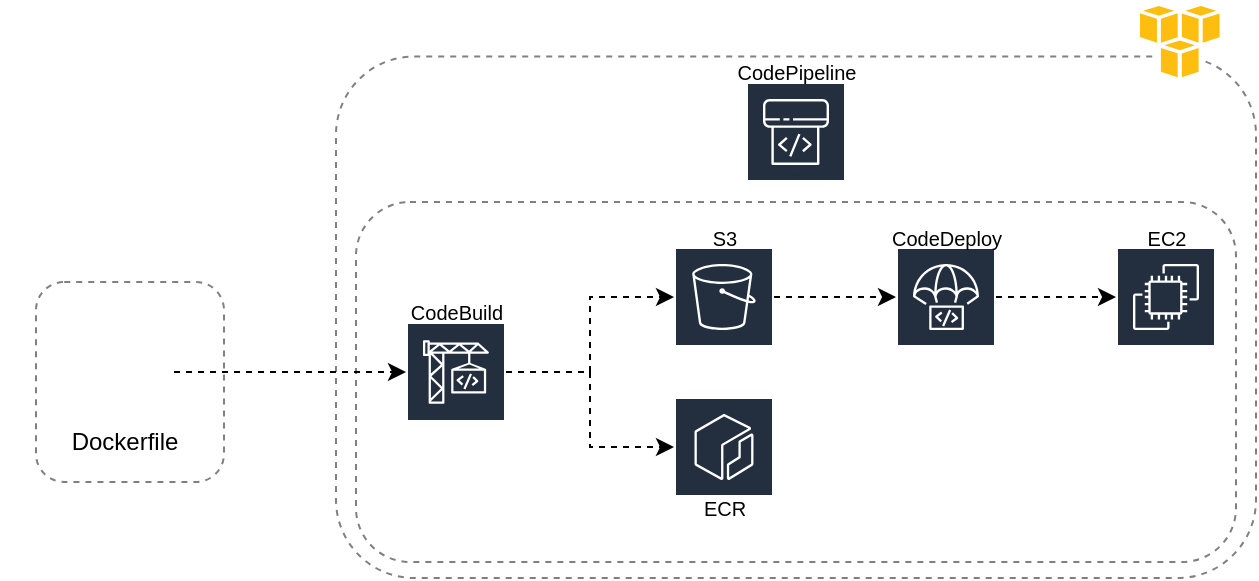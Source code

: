 <mxfile version="14.2.9" type="github"><diagram id="H7yGC-CQNSH_7EPURlmK" name="Page-1"><mxGraphModel dx="955" dy="596" grid="1" gridSize="10" guides="1" tooltips="1" connect="1" arrows="1" fold="1" page="1" pageScale="1" pageWidth="827" pageHeight="1169" math="0" shadow="0"><root><mxCell id="0"/><mxCell id="1" parent="0"/><mxCell id="b9lxf7aKXe0-lYFIbP5O-29" value="" style="rounded=1;whiteSpace=wrap;html=1;fontSize=1;strokeColor=#808080;dashed=1;" vertex="1" parent="1"><mxGeometry x="70" y="230" width="94" height="100" as="geometry"/></mxCell><mxCell id="b9lxf7aKXe0-lYFIbP5O-26" value="" style="rounded=1;whiteSpace=wrap;html=1;fontSize=1;strokeColor=#808080;dashed=1;" vertex="1" parent="1"><mxGeometry x="220" y="117.25" width="460" height="260.75" as="geometry"/></mxCell><mxCell id="b9lxf7aKXe0-lYFIbP5O-25" value="" style="rounded=1;whiteSpace=wrap;html=1;fontSize=1;strokeColor=#808080;dashed=1;" vertex="1" parent="1"><mxGeometry x="230" y="190" width="440" height="180" as="geometry"/></mxCell><mxCell id="b9lxf7aKXe0-lYFIbP5O-1" value="" style="shape=image;html=1;verticalAlign=top;verticalLabelPosition=bottom;labelBackgroundColor=#ffffff;imageAspect=0;aspect=fixed;image=https://cdn2.iconfinder.com/data/icons/social-icons-circular-color/512/github-128.png" vertex="1" parent="1"><mxGeometry x="52" y="215" width="25" height="25" as="geometry"/></mxCell><mxCell id="b9lxf7aKXe0-lYFIbP5O-2" value="" style="dashed=0;outlineConnect=0;html=1;align=center;labelPosition=center;verticalLabelPosition=bottom;verticalAlign=top;shape=mxgraph.weblogos.aws" vertex="1" parent="1"><mxGeometry x="620" y="90" width="43.56" height="40" as="geometry"/></mxCell><mxCell id="b9lxf7aKXe0-lYFIbP5O-5" value="Dockerfile" style="text;html=1;align=center;verticalAlign=middle;resizable=0;points=[];autosize=1;" vertex="1" parent="1"><mxGeometry x="79" y="300" width="70" height="20" as="geometry"/></mxCell><mxCell id="b9lxf7aKXe0-lYFIbP5O-6" value="AWS CodePipeline" style="outlineConnect=0;fontColor=#232F3E;gradientColor=none;strokeColor=#ffffff;fillColor=#232F3E;dashed=0;verticalLabelPosition=middle;verticalAlign=bottom;align=center;html=1;whiteSpace=wrap;fontSize=1;fontStyle=1;spacing=3;shape=mxgraph.aws4.productIcon;prIcon=mxgraph.aws4.codepipeline;" vertex="1" parent="1"><mxGeometry x="425" y="130" width="50" height="50" as="geometry"/></mxCell><mxCell id="b9lxf7aKXe0-lYFIbP5O-17" style="edgeStyle=orthogonalEdgeStyle;rounded=0;orthogonalLoop=1;jettySize=auto;html=1;fontSize=1;dashed=1;" edge="1" parent="1" source="b9lxf7aKXe0-lYFIbP5O-7" target="b9lxf7aKXe0-lYFIbP5O-10"><mxGeometry relative="1" as="geometry"/></mxCell><mxCell id="b9lxf7aKXe0-lYFIbP5O-18" style="edgeStyle=orthogonalEdgeStyle;rounded=0;orthogonalLoop=1;jettySize=auto;html=1;fontSize=1;dashed=1;" edge="1" parent="1" source="b9lxf7aKXe0-lYFIbP5O-7" target="b9lxf7aKXe0-lYFIbP5O-11"><mxGeometry relative="1" as="geometry"/></mxCell><mxCell id="b9lxf7aKXe0-lYFIbP5O-7" value="AWS CodeBuild" style="outlineConnect=0;fontColor=#232F3E;gradientColor=none;strokeColor=#ffffff;fillColor=#232F3E;dashed=0;verticalLabelPosition=middle;verticalAlign=bottom;align=center;html=1;whiteSpace=wrap;fontSize=1;fontStyle=1;spacing=3;shape=mxgraph.aws4.productIcon;prIcon=mxgraph.aws4.codebuild;" vertex="1" parent="1"><mxGeometry x="255" y="250" width="50" height="50" as="geometry"/></mxCell><mxCell id="b9lxf7aKXe0-lYFIbP5O-8" value="&lt;font style=&quot;font-size: 10px&quot;&gt;CodePipeline&lt;/font&gt;" style="text;html=1;align=center;verticalAlign=middle;resizable=0;points=[];autosize=1;fontSize=1;" vertex="1" parent="1"><mxGeometry x="415" y="120" width="70" height="10" as="geometry"/></mxCell><mxCell id="b9lxf7aKXe0-lYFIbP5O-9" value="&lt;font style=&quot;font-size: 10px&quot;&gt;CodeBuild&lt;/font&gt;" style="text;html=1;align=center;verticalAlign=middle;resizable=0;points=[];autosize=1;fontSize=1;" vertex="1" parent="1"><mxGeometry x="250" y="240" width="60" height="10" as="geometry"/></mxCell><mxCell id="b9lxf7aKXe0-lYFIbP5O-19" style="edgeStyle=orthogonalEdgeStyle;rounded=0;orthogonalLoop=1;jettySize=auto;html=1;fontSize=1;dashed=1;" edge="1" parent="1" source="b9lxf7aKXe0-lYFIbP5O-10" target="b9lxf7aKXe0-lYFIbP5O-14"><mxGeometry relative="1" as="geometry"/></mxCell><mxCell id="b9lxf7aKXe0-lYFIbP5O-10" value="Amazon S3" style="outlineConnect=0;fontColor=#232F3E;gradientColor=none;strokeColor=#ffffff;fillColor=#232F3E;dashed=0;verticalLabelPosition=middle;verticalAlign=bottom;align=center;html=1;whiteSpace=wrap;fontSize=1;fontStyle=1;spacing=3;shape=mxgraph.aws4.productIcon;prIcon=mxgraph.aws4.s3;" vertex="1" parent="1"><mxGeometry x="389" y="212.5" width="50" height="50" as="geometry"/></mxCell><mxCell id="b9lxf7aKXe0-lYFIbP5O-11" value="Amazon ECR" style="outlineConnect=0;fontColor=#232F3E;gradientColor=none;strokeColor=#ffffff;fillColor=#232F3E;dashed=0;verticalLabelPosition=middle;verticalAlign=bottom;align=center;html=1;whiteSpace=wrap;fontSize=1;fontStyle=1;spacing=3;shape=mxgraph.aws4.productIcon;prIcon=mxgraph.aws4.ecr;" vertex="1" parent="1"><mxGeometry x="389" y="287.5" width="50" height="50" as="geometry"/></mxCell><mxCell id="b9lxf7aKXe0-lYFIbP5O-12" value="&lt;font style=&quot;font-size: 10px&quot;&gt;S3&lt;br&gt;&lt;/font&gt;" style="text;html=1;align=center;verticalAlign=middle;resizable=0;points=[];autosize=1;fontSize=1;" vertex="1" parent="1"><mxGeometry x="399" y="202.5" width="30" height="10" as="geometry"/></mxCell><mxCell id="b9lxf7aKXe0-lYFIbP5O-13" value="&lt;font style=&quot;font-size: 10px&quot;&gt;ECR&lt;/font&gt;" style="text;html=1;align=center;verticalAlign=middle;resizable=0;points=[];autosize=1;fontSize=1;" vertex="1" parent="1"><mxGeometry x="394" y="337.5" width="40" height="10" as="geometry"/></mxCell><mxCell id="b9lxf7aKXe0-lYFIbP5O-22" style="edgeStyle=orthogonalEdgeStyle;rounded=0;orthogonalLoop=1;jettySize=auto;html=1;fontSize=1;dashed=1;" edge="1" parent="1" source="b9lxf7aKXe0-lYFIbP5O-14" target="b9lxf7aKXe0-lYFIbP5O-20"><mxGeometry relative="1" as="geometry"/></mxCell><mxCell id="b9lxf7aKXe0-lYFIbP5O-14" value="AWS CodeDeploy" style="outlineConnect=0;fontColor=#232F3E;gradientColor=none;strokeColor=#ffffff;fillColor=#232F3E;dashed=0;verticalLabelPosition=middle;verticalAlign=bottom;align=center;html=1;whiteSpace=wrap;fontSize=1;fontStyle=1;spacing=3;shape=mxgraph.aws4.productIcon;prIcon=mxgraph.aws4.codedeploy;" vertex="1" parent="1"><mxGeometry x="500" y="212.5" width="50" height="50" as="geometry"/></mxCell><mxCell id="b9lxf7aKXe0-lYFIbP5O-20" value="Amazon EC2" style="outlineConnect=0;fontColor=#232F3E;gradientColor=none;strokeColor=#ffffff;fillColor=#232F3E;dashed=0;verticalLabelPosition=middle;verticalAlign=bottom;align=center;html=1;whiteSpace=wrap;fontSize=1;fontStyle=1;spacing=3;shape=mxgraph.aws4.productIcon;prIcon=mxgraph.aws4.ec2;" vertex="1" parent="1"><mxGeometry x="610" y="212.5" width="50" height="50" as="geometry"/></mxCell><mxCell id="b9lxf7aKXe0-lYFIbP5O-23" value="&lt;font style=&quot;font-size: 10px&quot;&gt;CodeDeploy&lt;/font&gt;" style="text;html=1;align=center;verticalAlign=middle;resizable=0;points=[];autosize=1;fontSize=1;" vertex="1" parent="1"><mxGeometry x="490" y="202.5" width="70" height="10" as="geometry"/></mxCell><mxCell id="b9lxf7aKXe0-lYFIbP5O-24" value="&lt;font style=&quot;font-size: 10px&quot;&gt;EC2&lt;/font&gt;" style="text;html=1;align=center;verticalAlign=middle;resizable=0;points=[];autosize=1;fontSize=1;" vertex="1" parent="1"><mxGeometry x="620" y="202.5" width="30" height="10" as="geometry"/></mxCell><mxCell id="b9lxf7aKXe0-lYFIbP5O-28" style="edgeStyle=orthogonalEdgeStyle;rounded=0;orthogonalLoop=1;jettySize=auto;html=1;dashed=1;fontSize=1;" edge="1" parent="1" source="b9lxf7aKXe0-lYFIbP5O-27" target="b9lxf7aKXe0-lYFIbP5O-7"><mxGeometry relative="1" as="geometry"/></mxCell><mxCell id="b9lxf7aKXe0-lYFIbP5O-27" value="" style="shape=image;html=1;verticalAlign=top;verticalLabelPosition=bottom;labelBackgroundColor=#ffffff;imageAspect=0;aspect=fixed;image=https://cdn0.iconfinder.com/data/icons/small-n-flat/24/678123-file-code-128.png;dashed=1;strokeColor=#808080;fontSize=1;" vertex="1" parent="1"><mxGeometry x="89" y="250" width="50" height="50" as="geometry"/></mxCell></root></mxGraphModel></diagram></mxfile>